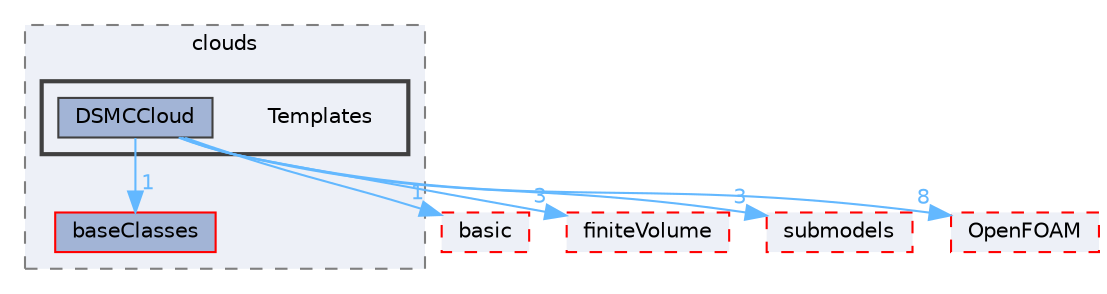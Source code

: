 digraph "src/lagrangian/DSMC/clouds/Templates"
{
 // LATEX_PDF_SIZE
  bgcolor="transparent";
  edge [fontname=Helvetica,fontsize=10,labelfontname=Helvetica,labelfontsize=10];
  node [fontname=Helvetica,fontsize=10,shape=box,height=0.2,width=0.4];
  compound=true
  subgraph clusterdir_de5f31afe365503963d19e52cad41751 {
    graph [ bgcolor="#edf0f7", pencolor="grey50", label="clouds", fontname=Helvetica,fontsize=10 style="filled,dashed", URL="dir_de5f31afe365503963d19e52cad41751.html",tooltip=""]
  dir_eda39c592276cda9226745254e8d6ab1 [label="baseClasses", fillcolor="#a2b4d6", color="red", style="filled", URL="dir_eda39c592276cda9226745254e8d6ab1.html",tooltip=""];
  subgraph clusterdir_bf0dcb725d0b7b3f046929ad2f3e6af1 {
    graph [ bgcolor="#edf0f7", pencolor="grey25", label="", fontname=Helvetica,fontsize=10 style="filled,bold", URL="dir_bf0dcb725d0b7b3f046929ad2f3e6af1.html",tooltip=""]
    dir_bf0dcb725d0b7b3f046929ad2f3e6af1 [shape=plaintext, label="Templates"];
  dir_81d96284bc27cd8cd3d67cbfe31d7379 [label="DSMCCloud", fillcolor="#a2b4d6", color="grey25", style="filled", URL="dir_81d96284bc27cd8cd3d67cbfe31d7379.html",tooltip=""];
  }
  }
  dir_584e0ab0901b4327f36f4285cac7f2f8 [label="basic", fillcolor="#edf0f7", color="red", style="filled,dashed", URL="dir_584e0ab0901b4327f36f4285cac7f2f8.html",tooltip=""];
  dir_9bd15774b555cf7259a6fa18f99fe99b [label="finiteVolume", fillcolor="#edf0f7", color="red", style="filled,dashed", URL="dir_9bd15774b555cf7259a6fa18f99fe99b.html",tooltip=""];
  dir_aa5533d18bfe518db8350fc74caf402d [label="submodels", fillcolor="#edf0f7", color="red", style="filled,dashed", URL="dir_aa5533d18bfe518db8350fc74caf402d.html",tooltip=""];
  dir_c5473ff19b20e6ec4dfe5c310b3778a8 [label="OpenFOAM", fillcolor="#edf0f7", color="red", style="filled,dashed", URL="dir_c5473ff19b20e6ec4dfe5c310b3778a8.html",tooltip=""];
  dir_81d96284bc27cd8cd3d67cbfe31d7379->dir_584e0ab0901b4327f36f4285cac7f2f8 [headlabel="1", labeldistance=1.5 headhref="dir_001057_000211.html" href="dir_001057_000211.html" color="steelblue1" fontcolor="steelblue1"];
  dir_81d96284bc27cd8cd3d67cbfe31d7379->dir_9bd15774b555cf7259a6fa18f99fe99b [headlabel="3", labeldistance=1.5 headhref="dir_001057_001387.html" href="dir_001057_001387.html" color="steelblue1" fontcolor="steelblue1"];
  dir_81d96284bc27cd8cd3d67cbfe31d7379->dir_aa5533d18bfe518db8350fc74caf402d [headlabel="3", labeldistance=1.5 headhref="dir_001057_003800.html" href="dir_001057_003800.html" color="steelblue1" fontcolor="steelblue1"];
  dir_81d96284bc27cd8cd3d67cbfe31d7379->dir_c5473ff19b20e6ec4dfe5c310b3778a8 [headlabel="8", labeldistance=1.5 headhref="dir_001057_002695.html" href="dir_001057_002695.html" color="steelblue1" fontcolor="steelblue1"];
  dir_81d96284bc27cd8cd3d67cbfe31d7379->dir_eda39c592276cda9226745254e8d6ab1 [headlabel="1", labeldistance=1.5 headhref="dir_001057_000199.html" href="dir_001057_000199.html" color="steelblue1" fontcolor="steelblue1"];
}
